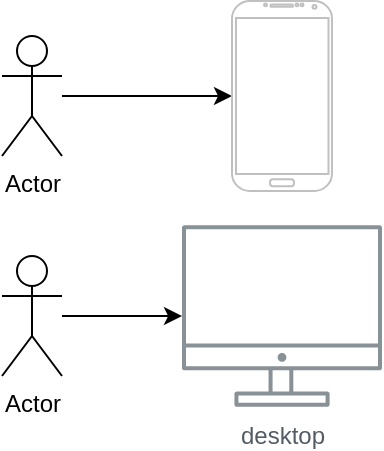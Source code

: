 <mxfile version="21.3.5" type="github">
  <diagram name="Página-1" id="iNaVJ4ki2ZXxPQHuFq8B">
    <mxGraphModel dx="2058" dy="967" grid="1" gridSize="10" guides="1" tooltips="1" connect="1" arrows="1" fold="1" page="1" pageScale="1" pageWidth="827" pageHeight="1169" math="0" shadow="0">
      <root>
        <mxCell id="0" />
        <mxCell id="1" parent="0" />
        <mxCell id="kQsGSucea-r5Y_LSZo7t-3" value="" style="edgeStyle=orthogonalEdgeStyle;rounded=0;orthogonalLoop=1;jettySize=auto;html=1;" edge="1" parent="1" source="kQsGSucea-r5Y_LSZo7t-1" target="kQsGSucea-r5Y_LSZo7t-4">
          <mxGeometry relative="1" as="geometry">
            <mxPoint x="215" y="240" as="targetPoint" />
          </mxGeometry>
        </mxCell>
        <mxCell id="kQsGSucea-r5Y_LSZo7t-1" value="Actor" style="shape=umlActor;verticalLabelPosition=bottom;verticalAlign=top;html=1;outlineConnect=0;" vertex="1" parent="1">
          <mxGeometry x="90" y="210" width="30" height="60" as="geometry" />
        </mxCell>
        <mxCell id="kQsGSucea-r5Y_LSZo7t-4" value="" style="verticalLabelPosition=bottom;verticalAlign=top;html=1;shadow=0;dashed=0;strokeWidth=1;shape=mxgraph.android.phone2;strokeColor=#c0c0c0;" vertex="1" parent="1">
          <mxGeometry x="205" y="192.5" width="50" height="95" as="geometry" />
        </mxCell>
        <mxCell id="kQsGSucea-r5Y_LSZo7t-8" style="edgeStyle=orthogonalEdgeStyle;rounded=0;orthogonalLoop=1;jettySize=auto;html=1;" edge="1" parent="1" source="kQsGSucea-r5Y_LSZo7t-5" target="kQsGSucea-r5Y_LSZo7t-6">
          <mxGeometry relative="1" as="geometry" />
        </mxCell>
        <mxCell id="kQsGSucea-r5Y_LSZo7t-5" value="Actor" style="shape=umlActor;verticalLabelPosition=bottom;verticalAlign=top;html=1;outlineConnect=0;" vertex="1" parent="1">
          <mxGeometry x="90" y="320" width="30" height="60" as="geometry" />
        </mxCell>
        <mxCell id="kQsGSucea-r5Y_LSZo7t-6" value="desktop" style="sketch=0;outlineConnect=0;gradientColor=none;fontColor=#545B64;strokeColor=none;fillColor=#879196;dashed=0;verticalLabelPosition=bottom;verticalAlign=top;align=center;html=1;fontSize=12;fontStyle=0;aspect=fixed;shape=mxgraph.aws4.illustration_desktop;pointerEvents=1" vertex="1" parent="1">
          <mxGeometry x="180" y="304.5" width="100" height="91" as="geometry" />
        </mxCell>
      </root>
    </mxGraphModel>
  </diagram>
</mxfile>
